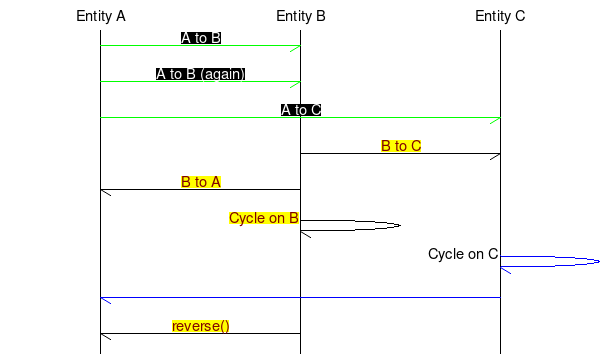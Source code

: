 msc {
	 a[label="Entity A", arclinecolor="green", arctextcolor="#ffffff", arctextbgcolor="black"],
	 b[label="Entity B", arctextbgcolor="yellow", arctextcolor="#800000"],
	 c[label="Entity C", arclinecolor="blue"];
	 
	 a->b [label="A to B"];
	 a->b [label="A to B (again)"];
	 a->c [label="A to C"];
  	 b->c [label="B to C"];
  	 b->a [label="B to A"];
  	 b->b [label="Cycle on B"];
  	 c->c [label="Cycle on C"];
  	 a<-c;
  	 a<-b [label="reverse()"];
}